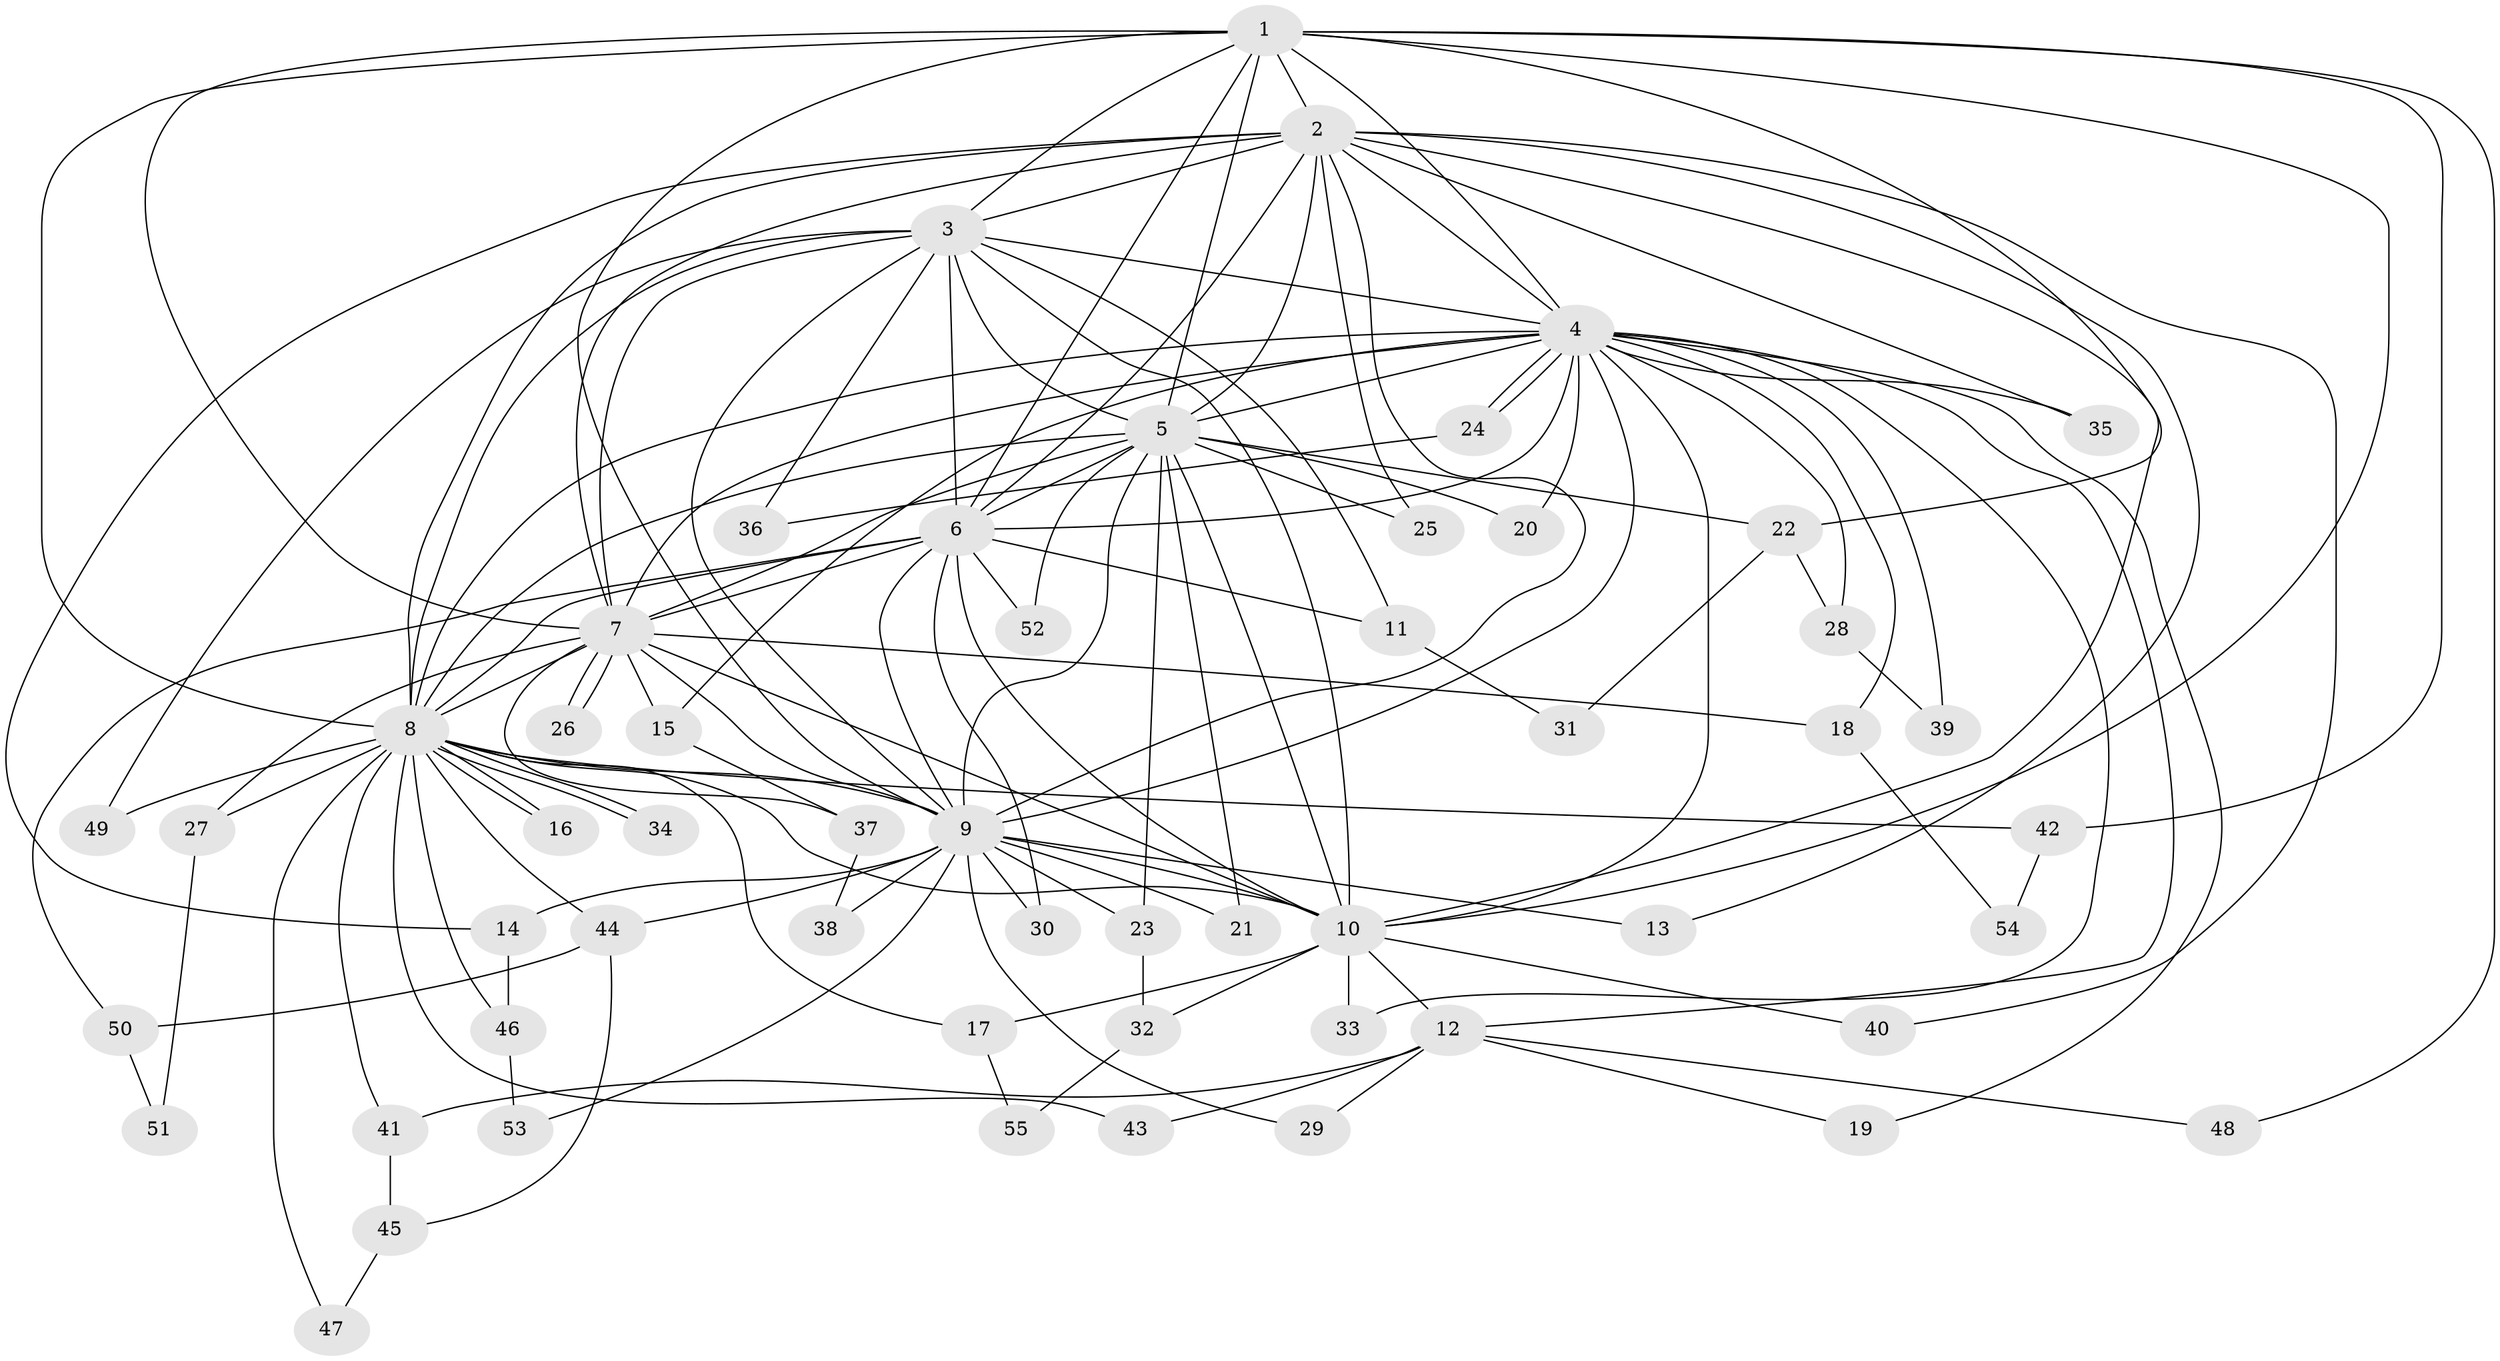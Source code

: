 // Generated by graph-tools (version 1.1) at 2025/13/03/09/25 04:13:49]
// undirected, 55 vertices, 135 edges
graph export_dot {
graph [start="1"]
  node [color=gray90,style=filled];
  1;
  2;
  3;
  4;
  5;
  6;
  7;
  8;
  9;
  10;
  11;
  12;
  13;
  14;
  15;
  16;
  17;
  18;
  19;
  20;
  21;
  22;
  23;
  24;
  25;
  26;
  27;
  28;
  29;
  30;
  31;
  32;
  33;
  34;
  35;
  36;
  37;
  38;
  39;
  40;
  41;
  42;
  43;
  44;
  45;
  46;
  47;
  48;
  49;
  50;
  51;
  52;
  53;
  54;
  55;
  1 -- 2;
  1 -- 3;
  1 -- 4;
  1 -- 5;
  1 -- 6;
  1 -- 7;
  1 -- 8;
  1 -- 9;
  1 -- 10;
  1 -- 22;
  1 -- 42;
  1 -- 48;
  2 -- 3;
  2 -- 4;
  2 -- 5;
  2 -- 6;
  2 -- 7;
  2 -- 8;
  2 -- 9;
  2 -- 10;
  2 -- 13;
  2 -- 14;
  2 -- 25;
  2 -- 35;
  2 -- 40;
  3 -- 4;
  3 -- 5;
  3 -- 6;
  3 -- 7;
  3 -- 8;
  3 -- 9;
  3 -- 10;
  3 -- 11;
  3 -- 36;
  3 -- 49;
  4 -- 5;
  4 -- 6;
  4 -- 7;
  4 -- 8;
  4 -- 9;
  4 -- 10;
  4 -- 12;
  4 -- 15;
  4 -- 18;
  4 -- 19;
  4 -- 20;
  4 -- 24;
  4 -- 24;
  4 -- 28;
  4 -- 33;
  4 -- 35;
  4 -- 39;
  5 -- 6;
  5 -- 7;
  5 -- 8;
  5 -- 9;
  5 -- 10;
  5 -- 20;
  5 -- 21;
  5 -- 22;
  5 -- 23;
  5 -- 25;
  5 -- 52;
  6 -- 7;
  6 -- 8;
  6 -- 9;
  6 -- 10;
  6 -- 11;
  6 -- 30;
  6 -- 50;
  6 -- 52;
  7 -- 8;
  7 -- 9;
  7 -- 10;
  7 -- 15;
  7 -- 18;
  7 -- 26;
  7 -- 26;
  7 -- 27;
  7 -- 37;
  8 -- 9;
  8 -- 10;
  8 -- 16;
  8 -- 16;
  8 -- 17;
  8 -- 27;
  8 -- 34;
  8 -- 34;
  8 -- 41;
  8 -- 42;
  8 -- 43;
  8 -- 44;
  8 -- 46;
  8 -- 47;
  8 -- 49;
  9 -- 10;
  9 -- 13;
  9 -- 14;
  9 -- 21;
  9 -- 23;
  9 -- 29;
  9 -- 30;
  9 -- 38;
  9 -- 44;
  9 -- 53;
  10 -- 12;
  10 -- 17;
  10 -- 32;
  10 -- 33;
  10 -- 40;
  11 -- 31;
  12 -- 19;
  12 -- 29;
  12 -- 41;
  12 -- 43;
  12 -- 48;
  14 -- 46;
  15 -- 37;
  17 -- 55;
  18 -- 54;
  22 -- 28;
  22 -- 31;
  23 -- 32;
  24 -- 36;
  27 -- 51;
  28 -- 39;
  32 -- 55;
  37 -- 38;
  41 -- 45;
  42 -- 54;
  44 -- 45;
  44 -- 50;
  45 -- 47;
  46 -- 53;
  50 -- 51;
}
